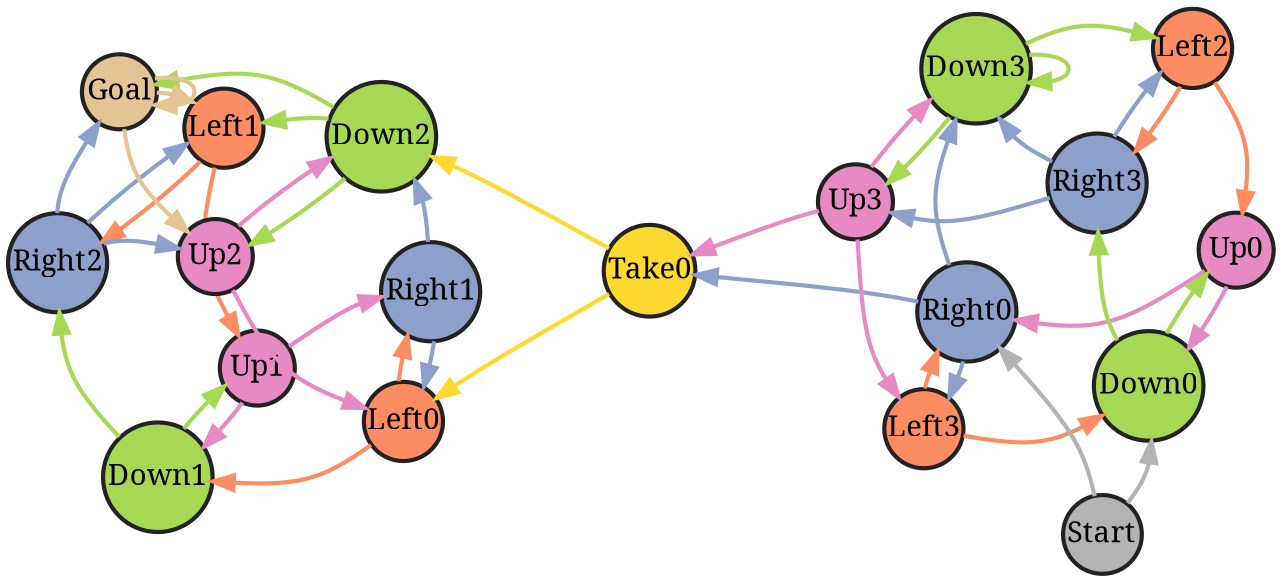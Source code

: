 strict digraph {

    layout = sfdp;
	//K=1;
	start=0
	overlap = prism1000;
    splines = curved;
    repulsiveforce = 2.0;
    sep = 5;
    smoothing = "spring";
    {
	node[margin=0 color="#222222" penwidth=2.0 shape=circle style=filled fontname=serif]
	0 [label="Left0" fillcolor="#fc8d62" ];
	1 [label="Left1" fillcolor="#fc8d62" ];
	2 [label="Left2" fillcolor="#fc8d62" ];
	3 [label="Left3" fillcolor="#fc8d62" ];
	4 [label="Right0" fillcolor="#8da0cb" ];
	5 [label="Right1" fillcolor="#8da0cb" ];
	6 [label="Right2" fillcolor="#8da0cb" ];
	7 [label="Right3" fillcolor="#8da0cb" ];
	8 [label="Up0" fillcolor="#e78ac3" ];
	9 [label="Up1" fillcolor="#e78ac3" ];
	10 [label="Up2" fillcolor="#e78ac3" ];
	11 [label="Up3" fillcolor="#e78ac3" ];
	12 [label="Down0" fillcolor="#a6d854" ];
	13 [label="Down1" fillcolor="#a6d854" ];
	14 [label="Down2" fillcolor="#a6d854" ];
	15 [label="Down3" fillcolor="#a6d854" ];
	16 [label="Take0" fillcolor="#ffd92f" ];
	17 [label="Goal" fillcolor="#e5c494" ];
	18 [label="Start" fillcolor="#b3b3b3" ];
}
	 edge[style="solid" penwidth=2.0 colorscheme=spectral11]	18 -> 4 [color="#b3b3b3" ];
	18 -> 12 [color="#b3b3b3" ];
	0 -> 5 [color="#fc8d62" ];
	0 -> 13 [color="#fc8d62" ];
	1 -> 6 [color="#fc8d62" ];
	1 -> 9 [color="#fc8d62" ];
	2 -> 7 [color="#fc8d62" ];
	2 -> 8 [color="#fc8d62" ];
	3 -> 4 [color="#fc8d62" ];
	3 -> 12 [color="#fc8d62" ];
	4 -> 3 [color="#8da0cb" ];
	4 -> 15 [color="#8da0cb" ];
	4 -> 16 [color="#8da0cb" ];
	5 -> 0 [color="#8da0cb" ];
	5 -> 14 [color="#8da0cb" ];
	6 -> 1 [color="#8da0cb" ];
	6 -> 10 [color="#8da0cb" ];
	6 -> 17 [color="#8da0cb" ];
	7 -> 2 [color="#8da0cb" ];
	7 -> 11 [color="#8da0cb" ];
	7 -> 15 [color="#8da0cb" ];
	8 -> 4 [color="#e78ac3" ];
	8 -> 12 [color="#e78ac3" ];
	9 -> 5 [color="#e78ac3" ];
	9 -> 13 [color="#e78ac3" ];
	10 -> 0 [color="#e78ac3" ];
	10 -> 14 [color="#e78ac3" ];
	11 -> 3 [color="#e78ac3" ];
	11 -> 15 [color="#e78ac3" ];
	11 -> 16 [color="#e78ac3" ];
	12 -> 7 [color="#a6d854" ];
	12 -> 8 [color="#a6d854" ];
	13 -> 6 [color="#a6d854" ];
	13 -> 9 [color="#a6d854" ];
	14 -> 1 [color="#a6d854" ];
	14 -> 10 [color="#a6d854" ];
	14 -> 17 [color="#a6d854" ];
	15 -> 2 [color="#a6d854" ];
	15 -> 11 [color="#a6d854" ];
	15 -> 15 [color="#a6d854" ];
	16 -> 0 [color="#ffd92f" ];
	16 -> 14 [color="#ffd92f" ];
	17 -> 1 [color="#e5c494" ];
	17 -> 10 [color="#e5c494" ];
	17 -> 17 [color="#e5c494" ];
}
